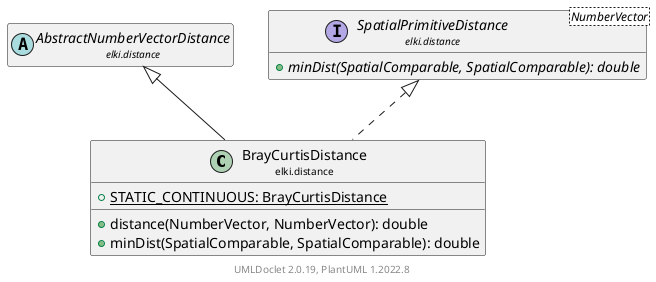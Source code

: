 @startuml
    remove .*\.(Instance|Par|Parameterizer|Factory)$
    set namespaceSeparator none
    hide empty fields
    hide empty methods

    class "<size:14>BrayCurtisDistance\n<size:10>elki.distance" as elki.distance.BrayCurtisDistance [[BrayCurtisDistance.html]] {
        {static} +STATIC_CONTINUOUS: BrayCurtisDistance
        +distance(NumberVector, NumberVector): double
        +minDist(SpatialComparable, SpatialComparable): double
    }

    abstract class "<size:14>AbstractNumberVectorDistance\n<size:10>elki.distance" as elki.distance.AbstractNumberVectorDistance [[AbstractNumberVectorDistance.html]]
    interface "<size:14>SpatialPrimitiveDistance\n<size:10>elki.distance" as elki.distance.SpatialPrimitiveDistance<NumberVector> [[SpatialPrimitiveDistance.html]] {
        {abstract} +minDist(SpatialComparable, SpatialComparable): double
    }
    class "<size:14>BrayCurtisDistance.Par\n<size:10>elki.distance" as elki.distance.BrayCurtisDistance.Par [[BrayCurtisDistance.Par.html]]

    elki.distance.AbstractNumberVectorDistance <|-- elki.distance.BrayCurtisDistance
    elki.distance.SpatialPrimitiveDistance <|.. elki.distance.BrayCurtisDistance
    elki.distance.BrayCurtisDistance +-- elki.distance.BrayCurtisDistance.Par

    center footer UMLDoclet 2.0.19, PlantUML 1.2022.8
@enduml
